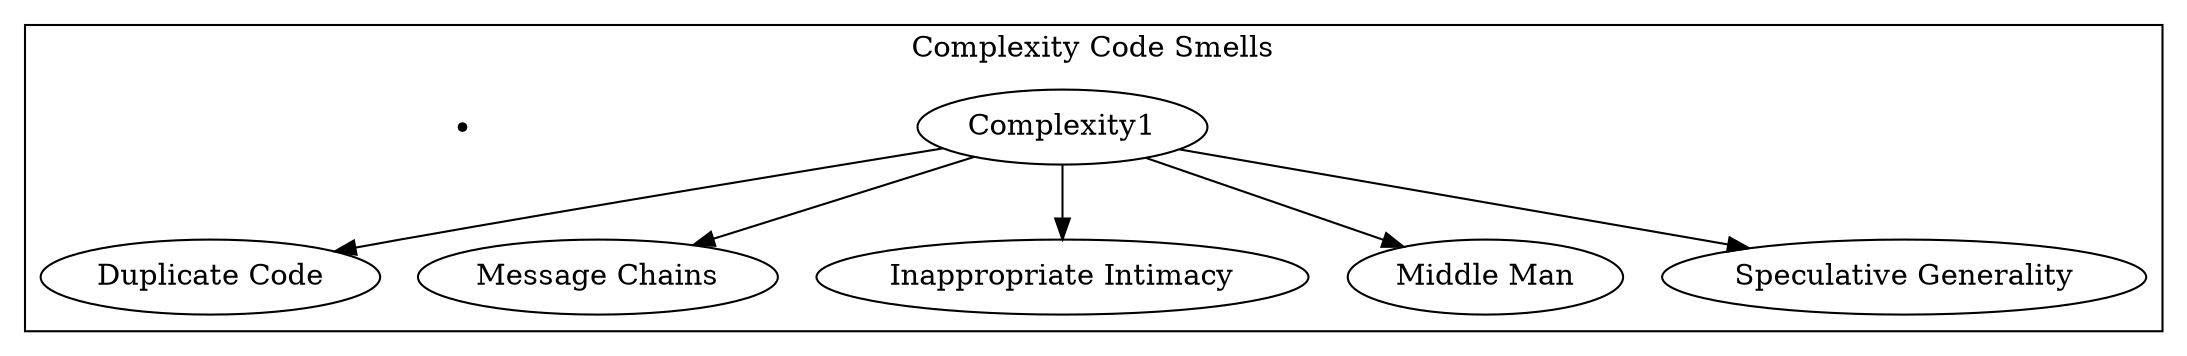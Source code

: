 
digraph smells {
    rankdir="TB"

    subgraph cluster_2 {
        node [shape=ellipse]
        Complexity1
        Complexity1->"Duplicate Code"
        Complexity1->"Message Chains"
        Complexity1->"Inappropriate Intimacy"
        Complexity1->"Middle Man"
        Complexity1->"Speculative Generality"
        node [shape=point] c3
        
        label = "Complexity Code Smells"
    }

}
